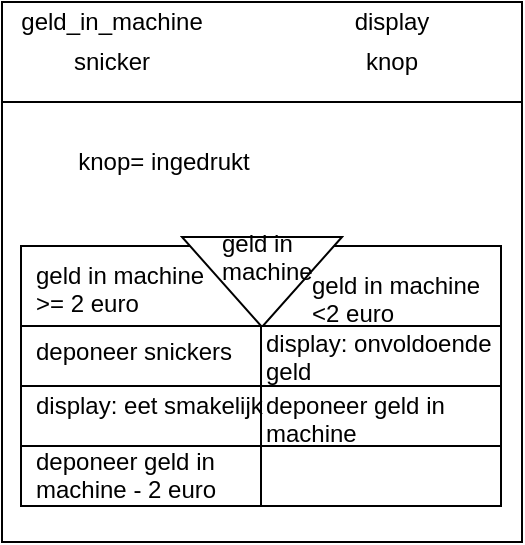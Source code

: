<mxfile version="12.2.4" pages="1"><diagram id="VwrQlYqHBkdmklEmOdZv" name="Page-1"><mxGraphModel dx="720" dy="549" grid="1" gridSize="10" guides="1" tooltips="1" connect="1" arrows="1" fold="1" page="1" pageScale="1" pageWidth="850" pageHeight="1100" math="0" shadow="0"><root><mxCell id="0"/><mxCell id="1" parent="0"/><mxCell id="17" value="" style="rounded=0;whiteSpace=wrap;html=1;" parent="1" vertex="1"><mxGeometry x="160" y="70" width="260" height="270" as="geometry"/></mxCell><mxCell id="18" value="" style="rounded=0;whiteSpace=wrap;html=1;align=left;" parent="1" vertex="1"><mxGeometry x="160" y="70" width="260" height="50" as="geometry"/></mxCell><mxCell id="44" value="geld_in_machine" style="text;html=1;strokeColor=none;fillColor=none;align=center;verticalAlign=middle;whiteSpace=wrap;rounded=0;" parent="1" vertex="1"><mxGeometry x="180" y="70" width="70" height="20" as="geometry"/></mxCell><mxCell id="61" value="snicker" style="text;html=1;strokeColor=none;fillColor=none;align=center;verticalAlign=middle;whiteSpace=wrap;rounded=0;" parent="1" vertex="1"><mxGeometry x="180" y="90" width="70" height="20" as="geometry"/></mxCell><mxCell id="62" value="display" style="text;html=1;strokeColor=none;fillColor=none;align=center;verticalAlign=middle;whiteSpace=wrap;rounded=0;" parent="1" vertex="1"><mxGeometry x="320" y="70" width="70" height="20" as="geometry"/></mxCell><mxCell id="94" value="" style="rounded=0;whiteSpace=wrap;html=1;" parent="1" vertex="1"><mxGeometry x="169.5" y="192" width="240" height="40" as="geometry"/></mxCell><mxCell id="95" value="" style="triangle;whiteSpace=wrap;html=1;rotation=90;" parent="1" vertex="1"><mxGeometry x="267.5" y="170" width="45" height="80" as="geometry"/></mxCell><mxCell id="99" style="edgeStyle=orthogonalEdgeStyle;rounded=0;orthogonalLoop=1;jettySize=auto;html=1;exitX=0.5;exitY=1;exitDx=0;exitDy=0;" parent="1" source="94" target="94" edge="1"><mxGeometry relative="1" as="geometry"/></mxCell><mxCell id="102" value="" style="rounded=0;whiteSpace=wrap;html=1;" parent="1" vertex="1"><mxGeometry x="169.5" y="232" width="240" height="30" as="geometry"/></mxCell><mxCell id="103" value="" style="endArrow=none;html=1;entryX=0.5;entryY=1;entryDx=0;entryDy=0;exitX=0.5;exitY=1;exitDx=0;exitDy=0;" parent="1" source="102" target="94" edge="1"><mxGeometry width="50" height="50" relative="1" as="geometry"><mxPoint x="287.5" y="264" as="sourcePoint"/><mxPoint x="337.5" y="214" as="targetPoint"/></mxGeometry></mxCell><mxCell id="110" value="geld in machine&lt;br&gt;&amp;gt;= 2 euro" style="text;html=1;resizable=0;points=[];autosize=1;align=left;verticalAlign=top;spacingTop=-4;" parent="1" vertex="1"><mxGeometry x="174.5" y="197" width="100" height="30" as="geometry"/></mxCell><mxCell id="111" value="geld in machine&lt;br&gt;&amp;lt;2 euro" style="text;html=1;resizable=0;points=[];autosize=1;align=left;verticalAlign=top;spacingTop=-4;" parent="1" vertex="1"><mxGeometry x="312.5" y="202" width="100" height="30" as="geometry"/></mxCell><mxCell id="112" value="knop" style="text;html=1;strokeColor=none;fillColor=none;align=center;verticalAlign=middle;whiteSpace=wrap;rounded=0;" parent="1" vertex="1"><mxGeometry x="320" y="90" width="70" height="20" as="geometry"/></mxCell><mxCell id="114" style="edgeStyle=orthogonalEdgeStyle;rounded=0;orthogonalLoop=1;jettySize=auto;html=1;exitX=0.5;exitY=1;exitDx=0;exitDy=0;" parent="1" edge="1"><mxGeometry relative="1" as="geometry"><mxPoint x="289.5" y="262" as="sourcePoint"/><mxPoint x="289.5" y="262" as="targetPoint"/></mxGeometry></mxCell><mxCell id="115" value="" style="rounded=0;whiteSpace=wrap;html=1;" parent="1" vertex="1"><mxGeometry x="169.5" y="262" width="240" height="30" as="geometry"/></mxCell><mxCell id="116" value="" style="endArrow=none;html=1;entryX=0.5;entryY=1;entryDx=0;entryDy=0;exitX=0.5;exitY=1;exitDx=0;exitDy=0;" parent="1" source="115" edge="1"><mxGeometry width="50" height="50" relative="1" as="geometry"><mxPoint x="287.5" y="294" as="sourcePoint"/><mxPoint x="289.5" y="262" as="targetPoint"/></mxGeometry></mxCell><mxCell id="117" value="display: onvoldoende &lt;br&gt;geld" style="text;html=1;resizable=0;points=[];autosize=1;align=left;verticalAlign=top;spacingTop=-4;" parent="1" vertex="1"><mxGeometry x="290" y="231" width="130" height="30" as="geometry"/></mxCell><mxCell id="118" value="deponeer snickers" style="text;html=1;resizable=0;points=[];autosize=1;align=left;verticalAlign=top;spacingTop=-4;" parent="1" vertex="1"><mxGeometry x="174.5" y="234.5" width="110" height="20" as="geometry"/></mxCell><mxCell id="119" value="display: eet smakelijk" style="text;html=1;resizable=0;points=[];autosize=1;align=left;verticalAlign=top;spacingTop=-4;" parent="1" vertex="1"><mxGeometry x="174.5" y="262" width="130" height="20" as="geometry"/></mxCell><mxCell id="125" style="edgeStyle=orthogonalEdgeStyle;rounded=0;orthogonalLoop=1;jettySize=auto;html=1;exitX=0.5;exitY=1;exitDx=0;exitDy=0;" parent="1" edge="1"><mxGeometry relative="1" as="geometry"><mxPoint x="289.5" y="292" as="sourcePoint"/><mxPoint x="289.5" y="292" as="targetPoint"/></mxGeometry></mxCell><mxCell id="126" value="" style="rounded=0;whiteSpace=wrap;html=1;" parent="1" vertex="1"><mxGeometry x="169.5" y="292" width="240" height="30" as="geometry"/></mxCell><mxCell id="127" value="" style="endArrow=none;html=1;entryX=0.5;entryY=1;entryDx=0;entryDy=0;exitX=0.5;exitY=1;exitDx=0;exitDy=0;" parent="1" source="126" edge="1"><mxGeometry width="50" height="50" relative="1" as="geometry"><mxPoint x="287.5" y="324" as="sourcePoint"/><mxPoint x="289.5" y="292" as="targetPoint"/></mxGeometry></mxCell><mxCell id="128" value="deponeer geld in &lt;br&gt;machine - 2 euro" style="text;html=1;resizable=0;points=[];autosize=1;align=left;verticalAlign=top;spacingTop=-4;" parent="1" vertex="1"><mxGeometry x="174.5" y="289.5" width="110" height="30" as="geometry"/></mxCell><mxCell id="131" value="knop= ingedrukt" style="text;html=1;strokeColor=none;fillColor=none;align=center;verticalAlign=middle;whiteSpace=wrap;rounded=0;" parent="1" vertex="1"><mxGeometry x="161" y="140" width="160" height="20" as="geometry"/></mxCell><mxCell id="132" value="geld in &lt;br&gt;machine" style="text;html=1;resizable=0;points=[];autosize=1;align=left;verticalAlign=top;spacingTop=-4;" parent="1" vertex="1"><mxGeometry x="267.5" y="180.5" width="60" height="30" as="geometry"/></mxCell><mxCell id="133" value="deponeer geld in &lt;br&gt;machine" style="text;html=1;resizable=0;points=[];autosize=1;align=left;verticalAlign=top;spacingTop=-4;" parent="1" vertex="1"><mxGeometry x="290" y="262" width="100" height="30" as="geometry"/></mxCell></root></mxGraphModel></diagram></mxfile>